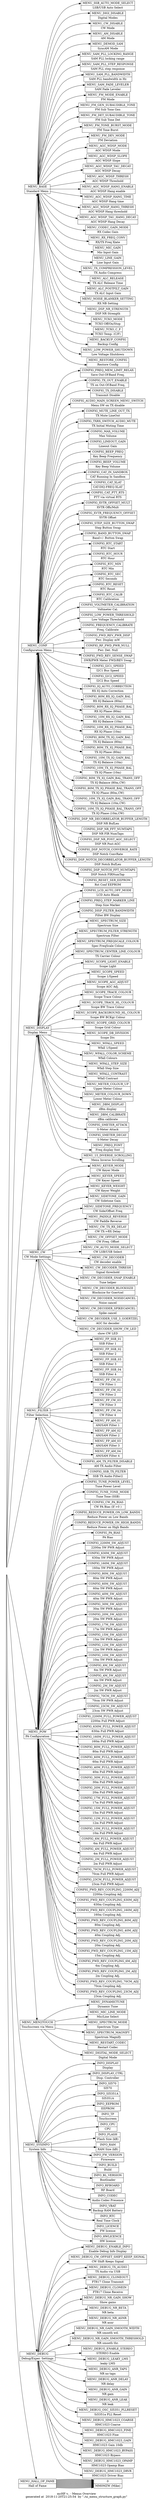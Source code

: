 
#  
#  WARNING: generated data!  DO NOT EDIT MANUALLY ! ! !
#  
#  generated at  2018-11-20T21:25:54  by "./ui_menu_structure_graph.py"
#  
#  mcHF SDR TRX v.. - Menu Structure Diagram in DOT-language
#  
#  (see <http://www.graphviz.org/content/dot-language> )
#  

    digraph mcHF_menus {
       
        graph [ fontsize = 14,
                label = "\nmcHF v.. - Menus Overview\ngenerated at  2018-11-20T21:25:54  by \"./ui_menu_structure_graph.py\"",
              ];
       
        rankdir=LR
        nodesep=.05
       
        #  -  -  -  -

        "MENU_TOP" [
            shape = none
            image = "uhsdr-logo.png"
            label = ""
        ];


        "MENU_BASE" [
             label = "MENU_BASE | Standard Menu"
             shape = record
             ];
        
        "MENU_CONF" [
             label = "MENU_CONF | Configuration Menu"
             shape = record
             ];
        
        "MENU_DISPLAY" [
             label = "MENU_DISPLAY | Display Menu"
             shape = record
             ];
        
        "MENU_CW" [
             label = "MENU_CW | CW Mode Settings"
             shape = record
             ];
        
        "MENU_FILTER" [
             label = "MENU_FILTER | Filter Selection"
             shape = record
             ];
        
        "MENU_POW" [
             label = "MENU_POW | PA Configuration"
             shape = record
             ];
        
        "MENU_MEN2TOUCH" [
             label = "MENU_MEN2TOUCH | Touchscreen via Menu"
             shape = record
             ];
        
        "MENU_SYSINFO" [
             label = "MENU_SYSINFO | System Info"
             shape = record
             ];
        
        "MENU_DEBUG" [
             label = "MENU_DEBUG | Debug/Exper. Settings"
             shape = record
             ];
        
        "MENU_HALL_OF_FAME" [
             label = "MENU_HALL_OF_FAME | Hall of Fame"
             shape = record
             ];
        
        "MENU_SSB_AUTO_MODE_SELECT" [
             label = "MENU_SSB_AUTO_MODE_SELECT | LSB/USB Auto Select"
             shape = record
             ];
        
        "MENU_DIGI_DISABLE" [
             label = "MENU_DIGI_DISABLE | Digital Modes"
             shape = record
             ];
        
        "MENU_CW_DISABLE" [
             label = "MENU_CW_DISABLE | CW Mode"
             shape = record
             ];
        
        "MENU_AM_DISABLE" [
             label = "MENU_AM_DISABLE | AM Mode"
             shape = record
             ];
        
        "MENU_DEMOD_SAM" [
             label = "MENU_DEMOD_SAM | SyncAM Mode"
             shape = record
             ];
        
        "MENU_SAM_PLL_LOCKING_RANGE" [
             label = "MENU_SAM_PLL_LOCKING_RANGE | SAM PLL locking range"
             shape = record
             ];
        
        "MENU_SAM_PLL_STEP_RESPONSE" [
             label = "MENU_SAM_PLL_STEP_RESPONSE | SAM PLL step response"
             shape = record
             ];
        
        "MENU_SAM_PLL_BANDWIDTH" [
             label = "MENU_SAM_PLL_BANDWIDTH | SAM PLL bandwidth in Hz"
             shape = record
             ];
        
        "MENU_SAM_FADE_LEVELER" [
             label = "MENU_SAM_FADE_LEVELER | SAM Fade Leveler"
             shape = record
             ];
        
        "MENU_FM_MODE_ENABLE" [
             label = "MENU_FM_MODE_ENABLE | FM Mode"
             shape = record
             ];
        
        "MENU_FM_GEN_SUBAUDIBLE_TONE" [
             label = "MENU_FM_GEN_SUBAUDIBLE_TONE | FM Sub Tone Gen"
             shape = record
             ];
        
        "MENU_FM_DET_SUBAUDIBLE_TONE" [
             label = "MENU_FM_DET_SUBAUDIBLE_TONE | FM Sub Tone Det"
             shape = record
             ];
        
        "MENU_FM_TONE_BURST_MODE" [
             label = "MENU_FM_TONE_BURST_MODE | FM Tone Burst"
             shape = record
             ];
        
        "MENU_FM_DEV_MODE" [
             label = "MENU_FM_DEV_MODE | FM Deviation"
             shape = record
             ];
        
        "MENU_AGC_WDSP_MODE" [
             label = "MENU_AGC_WDSP_MODE | AGC WDSP Mode"
             shape = record
             ];
        
        "MENU_AGC_WDSP_SLOPE" [
             label = "MENU_AGC_WDSP_SLOPE | AGC WDSP Slope"
             shape = record
             ];
        
        "MENU_AGC_WDSP_TAU_DECAY" [
             label = "MENU_AGC_WDSP_TAU_DECAY | AGC WDSP Decay"
             shape = record
             ];
        
        "MENU_AGC_WDSP_THRESH" [
             label = "MENU_AGC_WDSP_THRESH | AGC WDSP Threshold"
             shape = record
             ];
        
        "MENU_AGC_WDSP_HANG_ENABLE" [
             label = "MENU_AGC_WDSP_HANG_ENABLE | AGC WDSP Hang enable"
             shape = record
             ];
        
        "MENU_AGC_WDSP_HANG_TIME" [
             label = "MENU_AGC_WDSP_HANG_TIME | AGC WDSP Hang time"
             shape = record
             ];
        
        "MENU_AGC_WDSP_HANG_THRESH" [
             label = "MENU_AGC_WDSP_HANG_THRESH | AGC WDSP Hang threshold"
             shape = record
             ];
        
        "MENU_AGC_WDSP_TAU_HANG_DECAY" [
             label = "MENU_AGC_WDSP_TAU_HANG_DECAY | AGC WDSP Hang Decay"
             shape = record
             ];
        
        "MENU_CODEC_GAIN_MODE" [
             label = "MENU_CODEC_GAIN_MODE | RX Codec Gain"
             shape = record
             ];
        
        "MENU_RX_FREQ_CONV" [
             label = "MENU_RX_FREQ_CONV | RX/TX Freq Xlate"
             shape = record
             ];
        
        "MENU_MIC_GAIN" [
             label = "MENU_MIC_GAIN | Mic Input Gain"
             shape = record
             ];
        
        "MENU_LINE_GAIN" [
             label = "MENU_LINE_GAIN | Line Input Gain"
             shape = record
             ];
        
        "MENU_TX_COMPRESSION_LEVEL" [
             label = "MENU_TX_COMPRESSION_LEVEL | TX Audio Compress"
             shape = record
             ];
        
        "MENU_ALC_RELEASE" [
             label = "MENU_ALC_RELEASE | TX ALC Release Time"
             shape = record
             ];
        
        "MENU_ALC_POSTFILT_GAIN" [
             label = "MENU_ALC_POSTFILT_GAIN | TX ALC Input Gain"
             shape = record
             ];
        
        "MENU_NOISE_BLANKER_SETTING" [
             label = "MENU_NOISE_BLANKER_SETTING | RX NB Setting"
             shape = record
             ];
        
        "MENU_DSP_NR_STRENGTH" [
             label = "MENU_DSP_NR_STRENGTH | DSP NR Strength"
             shape = record
             ];
        
        "MENU_TCXO_MODE" [
             label = "MENU_TCXO_MODE | TCXO Off/On/Stop"
             shape = record
             ];
        
        "MENU_TCXO_C_F" [
             label = "MENU_TCXO_C_F | TCXO Temp. (C/F)"
             shape = record
             ];
        
        "MENU_BACKUP_CONFIG" [
             label = "MENU_BACKUP_CONFIG | Backup Config"
             shape = record
             ];
        
        "MENU_LOW_POWER_SHUTDOWN" [
             label = "MENU_LOW_POWER_SHUTDOWN | Low Voltage Shutdown"
             shape = record
             ];
        
        "MENU_RESTORE_CONFIG" [
             label = "MENU_RESTORE_CONFIG | Restore Config"
             shape = record
             ];
        
        "CONFIG_FREQ_MEM_LIMIT_RELAX" [
             label = "CONFIG_FREQ_MEM_LIMIT_RELAX | Save Out-Of-Band Freq."
             shape = record
             ];
        
        "CONFIG_TX_OUT_ENABLE" [
             label = "CONFIG_TX_OUT_ENABLE | TX on Out-Of-Band Freq."
             shape = record
             ];
        
        "CONFIG_TX_DISABLE" [
             label = "CONFIG_TX_DISABLE | Transmit Disable"
             shape = record
             ];
        
        "CONFIG_AUDIO_MAIN_SCREEN_MENU_SWITCH" [
             label = "CONFIG_AUDIO_MAIN_SCREEN_MENU_SWITCH | Menu SW on TX disable"
             shape = record
             ];
        
        "CONFIG_MUTE_LINE_OUT_TX" [
             label = "CONFIG_MUTE_LINE_OUT_TX | TX Mute LineOut"
             shape = record
             ];
        
        "CONFIG_TXRX_SWITCH_AUDIO_MUTE" [
             label = "CONFIG_TXRX_SWITCH_AUDIO_MUTE | TX Initial Muting Time"
             shape = record
             ];
        
        "CONFIG_MAX_VOLUME" [
             label = "CONFIG_MAX_VOLUME | Max Volume"
             shape = record
             ];
        
        "CONFIG_LINEOUT_GAIN" [
             label = "CONFIG_LINEOUT_GAIN | Lineout Gain"
             shape = record
             ];
        
        "CONFIG_BEEP_FREQ" [
             label = "CONFIG_BEEP_FREQ | Key Beep Frequency"
             shape = record
             ];
        
        "CONFIG_BEEP_VOLUME" [
             label = "CONFIG_BEEP_VOLUME | Key Beep Volume"
             shape = record
             ];
        
        "CONFIG_CAT_IN_SANDBOX" [
             label = "CONFIG_CAT_IN_SANDBOX | CAT Running In Sandbox"
             shape = record
             ];
        
        "CONFIG_CAT_XLAT" [
             label = "CONFIG_CAT_XLAT | CAT-DIQ-FREQ-XLAT"
             shape = record
             ];
        
        "CONFIG_CAT_PTT_RTS" [
             label = "CONFIG_CAT_PTT_RTS | PTT via virtual RTS"
             shape = record
             ];
        
        "CONFIG_XVTR_OFFSET_MULT" [
             label = "CONFIG_XVTR_OFFSET_MULT | XVTR Offs/Mult"
             shape = record
             ];
        
        "CONFIG_XVTR_FREQUENCY_OFFSET" [
             label = "CONFIG_XVTR_FREQUENCY_OFFSET | XVTR Offset"
             shape = record
             ];
        
        "CONFIG_STEP_SIZE_BUTTON_SWAP" [
             label = "CONFIG_STEP_SIZE_BUTTON_SWAP | Step Button Swap"
             shape = record
             ];
        
        "CONFIG_BAND_BUTTON_SWAP" [
             label = "CONFIG_BAND_BUTTON_SWAP | Band+/- Button Swap"
             shape = record
             ];
        
        "CONFIG_RTC_START" [
             label = "CONFIG_RTC_START | RTC Start"
             shape = record
             ];
        
        "CONFIG_RTC_HOUR" [
             label = "CONFIG_RTC_HOUR | RTC Hour"
             shape = record
             ];
        
        "CONFIG_RTC_MIN" [
             label = "CONFIG_RTC_MIN | RTC Min"
             shape = record
             ];
        
        "CONFIG_RTC_SEC" [
             label = "CONFIG_RTC_SEC | RTC Seconds"
             shape = record
             ];
        
        "CONFIG_RTC_RESET" [
             label = "CONFIG_RTC_RESET | RTC Reset"
             shape = record
             ];
        
        "CONFIG_RTC_CALIB" [
             label = "CONFIG_RTC_CALIB | RTC Calibration"
             shape = record
             ];
        
        "CONFIG_VOLTMETER_CALIBRATION" [
             label = "CONFIG_VOLTMETER_CALIBRATION | Voltmeter Cal."
             shape = record
             ];
        
        "CONFIG_LOW_POWER_THRESHOLD" [
             label = "CONFIG_LOW_POWER_THRESHOLD | Low Voltage Threshold"
             shape = record
             ];
        
        "CONFIG_FREQUENCY_CALIBRATE" [
             label = "CONFIG_FREQUENCY_CALIBRATE | Freq. Calibrate"
             shape = record
             ];
        
        "CONFIG_FWD_REV_PWR_DISP" [
             label = "CONFIG_FWD_REV_PWR_DISP | Pwr. Display mW"
             shape = record
             ];
        
        "CONFIG_RF_FWD_PWR_NULL" [
             label = "CONFIG_RF_FWD_PWR_NULL | Pwr. Det. Null"
             shape = record
             ];
        
        "CONFIG_FWD_REV_SENSE_SWAP" [
             label = "CONFIG_FWD_REV_SENSE_SWAP | SWR/PWR Meter FWD/REV Swap"
             shape = record
             ];
        
        "CONFIG_I2C1_SPEED" [
             label = "CONFIG_I2C1_SPEED | I2C1 Bus Speed"
             shape = record
             ];
        
        "CONFIG_I2C2_SPEED" [
             label = "CONFIG_I2C2_SPEED | I2C2 Bus Speed"
             shape = record
             ];
        
        "CONFIG_IQ_AUTO_CORRECTION" [
             label = "CONFIG_IQ_AUTO_CORRECTION | RX IQ Auto Correction"
             shape = record
             ];
        
        "CONFIG_80M_RX_IQ_GAIN_BAL" [
             label = "CONFIG_80M_RX_IQ_GAIN_BAL | RX IQ Balance (80m)"
             shape = record
             ];
        
        "CONFIG_80M_RX_IQ_PHASE_BAL" [
             label = "CONFIG_80M_RX_IQ_PHASE_BAL | RX IQ Phase   (80m)"
             shape = record
             ];
        
        "CONFIG_10M_RX_IQ_GAIN_BAL" [
             label = "CONFIG_10M_RX_IQ_GAIN_BAL | RX IQ Balance (10m)"
             shape = record
             ];
        
        "CONFIG_10M_RX_IQ_PHASE_BAL" [
             label = "CONFIG_10M_RX_IQ_PHASE_BAL | RX IQ Phase   (10m)"
             shape = record
             ];
        
        "CONFIG_80M_TX_IQ_GAIN_BAL" [
             label = "CONFIG_80M_TX_IQ_GAIN_BAL | TX IQ Balance (80m)"
             shape = record
             ];
        
        "CONFIG_80M_TX_IQ_PHASE_BAL" [
             label = "CONFIG_80M_TX_IQ_PHASE_BAL | TX IQ Phase   (80m)"
             shape = record
             ];
        
        "CONFIG_10M_TX_IQ_GAIN_BAL" [
             label = "CONFIG_10M_TX_IQ_GAIN_BAL | TX IQ Balance (10m)"
             shape = record
             ];
        
        "CONFIG_10M_TX_IQ_PHASE_BAL" [
             label = "CONFIG_10M_TX_IQ_PHASE_BAL | TX IQ Phase   (10m)"
             shape = record
             ];
        
        "CONFIG_80M_TX_IQ_GAIN_BAL_TRANS_OFF" [
             label = "CONFIG_80M_TX_IQ_GAIN_BAL_TRANS_OFF | TX IQ Balance (80m,CW)"
             shape = record
             ];
        
        "CONFIG_80M_TX_IQ_PHASE_BAL_TRANS_OFF" [
             label = "CONFIG_80M_TX_IQ_PHASE_BAL_TRANS_OFF | TX IQ Phase   (80m,CW)"
             shape = record
             ];
        
        "CONFIG_10M_TX_IQ_GAIN_BAL_TRANS_OFF" [
             label = "CONFIG_10M_TX_IQ_GAIN_BAL_TRANS_OFF | TX IQ Balance (10m,CW)"
             shape = record
             ];
        
        "CONFIG_10M_TX_IQ_PHASE_BAL_TRANS_OFF" [
             label = "CONFIG_10M_TX_IQ_PHASE_BAL_TRANS_OFF | TX IQ Phase   (10m,CW)"
             shape = record
             ];
        
        "CONFIG_DSP_NR_DECORRELATOR_BUFFER_LENGTH" [
             label = "CONFIG_DSP_NR_DECORRELATOR_BUFFER_LENGTH | DSP NR BufLen"
             shape = record
             ];
        
        "CONFIG_DSP_NR_FFT_NUMTAPS" [
             label = "CONFIG_DSP_NR_FFT_NUMTAPS | DSP NR FIR NumTaps"
             shape = record
             ];
        
        "CONFIG_DSP_NR_POST_AGC_SELECT" [
             label = "CONFIG_DSP_NR_POST_AGC_SELECT | DSP NR Post-AGC"
             shape = record
             ];
        
        "CONFIG_DSP_NOTCH_CONVERGE_RATE" [
             label = "CONFIG_DSP_NOTCH_CONVERGE_RATE | DSP Notch ConvRate"
             shape = record
             ];
        
        "CONFIG_DSP_NOTCH_DECORRELATOR_BUFFER_LENGTH" [
             label = "CONFIG_DSP_NOTCH_DECORRELATOR_BUFFER_LENGTH | DSP Notch BufLen"
             shape = record
             ];
        
        "CONFIG_DSP_NOTCH_FFT_NUMTAPS" [
             label = "CONFIG_DSP_NOTCH_FFT_NUMTAPS | DSP Notch FIRNumTap"
             shape = record
             ];
        
        "CONFIG_DSP_NOTCH_CONVERGE_RATE" [
             label = "CONFIG_DSP_NOTCH_CONVERGE_RATE | DSP Notch ConvRate"
             shape = record
             ];
        
        "CONFIG_DSP_NOTCH_DECORRELATOR_BUFFER_LENGTH" [
             label = "CONFIG_DSP_NOTCH_DECORRELATOR_BUFFER_LENGTH | DSP Notch BufLen"
             shape = record
             ];
        
        "CONFIG_DSP_NOTCH_FFT_NUMTAPS" [
             label = "CONFIG_DSP_NOTCH_FFT_NUMTAPS | DSP Notch FIRNumTap"
             shape = record
             ];
        
        "CONFIG_RESET_SER_EEPROM" [
             label = "CONFIG_RESET_SER_EEPROM | Rst Conf EEPROM"
             shape = record
             ];
        
        "CONFIG_LCD_AUTO_OFF_MODE" [
             label = "CONFIG_LCD_AUTO_OFF_MODE | LCD Auto Blank"
             shape = record
             ];
        
        "CONFIG_FREQ_STEP_MARKER_LINE" [
             label = "CONFIG_FREQ_STEP_MARKER_LINE | Step Size Marker"
             shape = record
             ];
        
        "CONFIG_DISP_FILTER_BANDWIDTH" [
             label = "CONFIG_DISP_FILTER_BANDWIDTH | Filter BW Display"
             shape = record
             ];
        
        "MENU_SPECTRUM_SIZE" [
             label = "MENU_SPECTRUM_SIZE | Spectrum Size"
             shape = record
             ];
        
        "MENU_SPECTRUM_FILTER_STRENGTH" [
             label = "MENU_SPECTRUM_FILTER_STRENGTH | Spectrum Filter"
             shape = record
             ];
        
        "MENU_SPECTRUM_FREQSCALE_COLOUR" [
             label = "MENU_SPECTRUM_FREQSCALE_COLOUR | Spec FreqScale Colour"
             shape = record
             ];
        
        "MENU_SPECTRUM_CENTER_LINE_COLOUR" [
             label = "MENU_SPECTRUM_CENTER_LINE_COLOUR | TX Carrier Colour"
             shape = record
             ];
        
        "MENU_SCOPE_LIGHT_ENABLE" [
             label = "MENU_SCOPE_LIGHT_ENABLE | Scope Light"
             shape = record
             ];
        
        "MENU_SCOPE_SPEED" [
             label = "MENU_SCOPE_SPEED | Scope 1/Speed"
             shape = record
             ];
        
        "MENU_SCOPE_AGC_ADJUST" [
             label = "MENU_SCOPE_AGC_ADJUST | Scope AGC Adj."
             shape = record
             ];
        
        "MENU_SCOPE_TRACE_COLOUR" [
             label = "MENU_SCOPE_TRACE_COLOUR | Scope Trace Colour"
             shape = record
             ];
        
        "MENU_SCOPE_TRACE_HL_COLOUR" [
             label = "MENU_SCOPE_TRACE_HL_COLOUR | Scope BW Trace Colour"
             shape = record
             ];
        
        "MENU_SCOPE_BACKGROUND_HL_COLOUR" [
             label = "MENU_SCOPE_BACKGROUND_HL_COLOUR | Scope BW BCKgr Colour"
             shape = record
             ];
        
        "MENU_SCOPE_GRID_COLOUR" [
             label = "MENU_SCOPE_GRID_COLOUR | Scope Grid Colour"
             shape = record
             ];
        
        "MENU_SCOPE_DB_DIVISION" [
             label = "MENU_SCOPE_DB_DIVISION | Scope Div."
             shape = record
             ];
        
        "MENU_WFALL_SPEED" [
             label = "MENU_WFALL_SPEED | Wfall 1/Speed"
             shape = record
             ];
        
        "MENU_WFALL_COLOR_SCHEME" [
             label = "MENU_WFALL_COLOR_SCHEME | Wfall Colours"
             shape = record
             ];
        
        "MENU_WFALL_STEP_SIZE" [
             label = "MENU_WFALL_STEP_SIZE | Wfall Step Size"
             shape = record
             ];
        
        "MENU_WFALL_CONTRAST" [
             label = "MENU_WFALL_CONTRAST | Wfall Contrast"
             shape = record
             ];
        
        "MENU_METER_COLOUR_UP" [
             label = "MENU_METER_COLOUR_UP | Upper Meter Colour"
             shape = record
             ];
        
        "MENU_METER_COLOUR_DOWN" [
             label = "MENU_METER_COLOUR_DOWN | Lower Meter Colour"
             shape = record
             ];
        
        "MENU_DBM_DISPLAY" [
             label = "MENU_DBM_DISPLAY | dBm display"
             shape = record
             ];
        
        "MENU_DBM_CALIBRATE" [
             label = "MENU_DBM_CALIBRATE | dBm calibrate"
             shape = record
             ];
        
        "CONFIG_SMETER_ATTACK" [
             label = "CONFIG_SMETER_ATTACK | S-Meter Attack"
             shape = record
             ];
        
        "CONFIG_SMETER_DECAY" [
             label = "CONFIG_SMETER_DECAY | S-Meter Decay"
             shape = record
             ];
        
        "MENU_FREQ_FONT" [
             label = "MENU_FREQ_FONT | Freq display font"
             shape = record
             ];
        
        "MENU_UI_INVERSE_SCROLLING" [
             label = "MENU_UI_INVERSE_SCROLLING | Menu Inverse Scrolling"
             shape = record
             ];
        
        "MENU_KEYER_MODE" [
             label = "MENU_KEYER_MODE | CW Keyer Mode"
             shape = record
             ];
        
        "MENU_KEYER_SPEED" [
             label = "MENU_KEYER_SPEED | CW Keyer Speed"
             shape = record
             ];
        
        "MENU_KEYER_WEIGHT" [
             label = "MENU_KEYER_WEIGHT | CW Keyer Weight"
             shape = record
             ];
        
        "MENU_SIDETONE_GAIN" [
             label = "MENU_SIDETONE_GAIN | CW Sidetone Gain"
             shape = record
             ];
        
        "MENU_SIDETONE_FREQUENCY" [
             label = "MENU_SIDETONE_FREQUENCY | CW Side/Offset Freq"
             shape = record
             ];
        
        "MENU_PADDLE_REVERSE" [
             label = "MENU_PADDLE_REVERSE | CW Paddle Reverse"
             shape = record
             ];
        
        "MENU_CW_TX_RX_DELAY" [
             label = "MENU_CW_TX_RX_DELAY | CW TX-\>RX Delay"
             shape = record
             ];
        
        "MENU_CW_OFFSET_MODE" [
             label = "MENU_CW_OFFSET_MODE | CW Freq. Offset"
             shape = record
             ];
        
        "MENU_CW_AUTO_MODE_SELECT" [
             label = "MENU_CW_AUTO_MODE_SELECT | CW LSB/USB Select"
             shape = record
             ];
        
        "MENU_CW_DECODER" [
             label = "MENU_CW_DECODER | CW decoder enable"
             shape = record
             ];
        
        "MENU_CW_DECODER_THRESH" [
             label = "MENU_CW_DECODER_THRESH | Signal threshold"
             shape = record
             ];
        
        "MENU_CW_DECODER_SNAP_ENABLE" [
             label = "MENU_CW_DECODER_SNAP_ENABLE | Tune helper"
             shape = record
             ];
        
        "MENU_CW_DECODER_BLOCKSIZE" [
             label = "MENU_CW_DECODER_BLOCKSIZE | Blocksize for Goertzel"
             shape = record
             ];
        
        "MENU_CW_DECODER_NOISECANCEL" [
             label = "MENU_CW_DECODER_NOISECANCEL | Noise cancel"
             shape = record
             ];
        
        "MENU_CW_DECODER_SPIKECANCEL" [
             label = "MENU_CW_DECODER_SPIKECANCEL | Spike cancel"
             shape = record
             ];
        
        "MENU_CW_DECODER_USE_3_GOERTZEL" [
             label = "MENU_CW_DECODER_USE_3_GOERTZEL | AGC for decoder"
             shape = record
             ];
        
        "MENU_CW_DECODER_SHOW_CW_LED" [
             label = "MENU_CW_DECODER_SHOW_CW_LED | show CW LED"
             shape = record
             ];
        
        "MENU_FP_SSB_01" [
             label = "MENU_FP_SSB_01 | SSB Filter 1"
             shape = record
             ];
        
        "MENU_FP_SSB_02" [
             label = "MENU_FP_SSB_02 | SSB Filter 2"
             shape = record
             ];
        
        "MENU_FP_SSB_03" [
             label = "MENU_FP_SSB_03 | SSB Filter 3"
             shape = record
             ];
        
        "MENU_FP_SSB_04" [
             label = "MENU_FP_SSB_04 | SSB Filter 4"
             shape = record
             ];
        
        "MENU_FP_CW_01" [
             label = "MENU_FP_CW_01 | CW Filter 1"
             shape = record
             ];
        
        "MENU_FP_CW_02" [
             label = "MENU_FP_CW_02 | CW Filter 2"
             shape = record
             ];
        
        "MENU_FP_CW_03" [
             label = "MENU_FP_CW_03 | CW Filter 3"
             shape = record
             ];
        
        "MENU_FP_CW_04" [
             label = "MENU_FP_CW_04 | CW Filter 4"
             shape = record
             ];
        
        "MENU_FP_AM_01" [
             label = "MENU_FP_AM_01 | AM/SAM Filter 1"
             shape = record
             ];
        
        "MENU_FP_AM_02" [
             label = "MENU_FP_AM_02 | AM/SAM Filter 2"
             shape = record
             ];
        
        "MENU_FP_AM_03" [
             label = "MENU_FP_AM_03 | AM/SAM Filter 3"
             shape = record
             ];
        
        "MENU_FP_AM_04" [
             label = "MENU_FP_AM_04 | AM/SAM Filter 4"
             shape = record
             ];
        
        "CONFIG_AM_TX_FILTER_DISABLE" [
             label = "CONFIG_AM_TX_FILTER_DISABLE | AM  TX Audio Filter"
             shape = record
             ];
        
        "CONFIG_SSB_TX_FILTER" [
             label = "CONFIG_SSB_TX_FILTER | SSB TX Audio Filter2"
             shape = record
             ];
        
        "CONFIG_TUNE_POWER_LEVEL" [
             label = "CONFIG_TUNE_POWER_LEVEL | Tune Power Level"
             shape = record
             ];
        
        "CONFIG_TUNE_TONE_MODE" [
             label = "CONFIG_TUNE_TONE_MODE | Tune Tone (SSB)"
             shape = record
             ];
        
        "CONFIG_CW_PA_BIAS" [
             label = "CONFIG_CW_PA_BIAS | CW PA Bias (If \>0 )"
             shape = record
             ];
        
        "CONFIG_REDUCE_POWER_ON_LOW_BANDS" [
             label = "CONFIG_REDUCE_POWER_ON_LOW_BANDS | Reduce Power on Low Bands"
             shape = record
             ];
        
        "CONFIG_REDUCE_POWER_ON_HIGH_BANDS" [
             label = "CONFIG_REDUCE_POWER_ON_HIGH_BANDS | Reduce Power on High Bands"
             shape = record
             ];
        
        "CONFIG_PA_BIAS" [
             label = "CONFIG_PA_BIAS | PA Bias"
             shape = record
             ];
        
        "CONFIG_2200M_5W_ADJUST" [
             label = "CONFIG_2200M_5W_ADJUST | 2200m 5W PWR Adjust"
             shape = record
             ];
        
        "CONFIG_630M_5W_ADJUST" [
             label = "CONFIG_630M_5W_ADJUST | 630m  5W PWR Adjust"
             shape = record
             ];
        
        "CONFIG_160M_5W_ADJUST" [
             label = "CONFIG_160M_5W_ADJUST | 160m  5W PWR Adjust"
             shape = record
             ];
        
        "CONFIG_80M_5W_ADJUST" [
             label = "CONFIG_80M_5W_ADJUST | 80m   5W PWR Adjust"
             shape = record
             ];
        
        "CONFIG_60M_5W_ADJUST" [
             label = "CONFIG_60M_5W_ADJUST | 60m   5W PWR Adjust"
             shape = record
             ];
        
        "CONFIG_40M_5W_ADJUST" [
             label = "CONFIG_40M_5W_ADJUST | 40m   5W PWR Adjust"
             shape = record
             ];
        
        "CONFIG_30M_5W_ADJUST" [
             label = "CONFIG_30M_5W_ADJUST | 30m   5W PWR Adjust"
             shape = record
             ];
        
        "CONFIG_20M_5W_ADJUST" [
             label = "CONFIG_20M_5W_ADJUST | 20m   5W PWR Adjust"
             shape = record
             ];
        
        "CONFIG_17M_5W_ADJUST" [
             label = "CONFIG_17M_5W_ADJUST | 17m   5W PWR Adjust"
             shape = record
             ];
        
        "CONFIG_15M_5W_ADJUST" [
             label = "CONFIG_15M_5W_ADJUST | 15m   5W PWR Adjust"
             shape = record
             ];
        
        "CONFIG_12M_5W_ADJUST" [
             label = "CONFIG_12M_5W_ADJUST | 12m   5W PWR Adjust"
             shape = record
             ];
        
        "CONFIG_10M_5W_ADJUST" [
             label = "CONFIG_10M_5W_ADJUST | 10m   5W PWR Adjust"
             shape = record
             ];
        
        "CONFIG_6M_5W_ADJUST" [
             label = "CONFIG_6M_5W_ADJUST | 6m    5W PWR Adjust"
             shape = record
             ];
        
        "CONFIG_4M_5W_ADJUST" [
             label = "CONFIG_4M_5W_ADJUST | 4m    5W PWR Adjust"
             shape = record
             ];
        
        "CONFIG_2M_5W_ADJUST" [
             label = "CONFIG_2M_5W_ADJUST | 2m    5W PWR Adjust"
             shape = record
             ];
        
        "CONFIG_70CM_5W_ADJUST" [
             label = "CONFIG_70CM_5W_ADJUST | 70cm  5W PWR Adjust"
             shape = record
             ];
        
        "CONFIG_23CM_5W_ADJUST" [
             label = "CONFIG_23CM_5W_ADJUST | 23cm  5W PWR Adjust"
             shape = record
             ];
        
        "CONFIG_2200M_FULL_POWER_ADJUST" [
             label = "CONFIG_2200M_FULL_POWER_ADJUST | 2200m Full PWR Adjust"
             shape = record
             ];
        
        "CONFIG_630M_FULL_POWER_ADJUST" [
             label = "CONFIG_630M_FULL_POWER_ADJUST | 630m  Full PWR Adjust"
             shape = record
             ];
        
        "CONFIG_160M_FULL_POWER_ADJUST" [
             label = "CONFIG_160M_FULL_POWER_ADJUST | 160m  Full PWR Adjust"
             shape = record
             ];
        
        "CONFIG_80M_FULL_POWER_ADJUST" [
             label = "CONFIG_80M_FULL_POWER_ADJUST | 80m   Full PWR Adjust"
             shape = record
             ];
        
        "CONFIG_60M_FULL_POWER_ADJUST" [
             label = "CONFIG_60M_FULL_POWER_ADJUST | 60m   Full PWR Adjust"
             shape = record
             ];
        
        "CONFIG_40M_FULL_POWER_ADJUST" [
             label = "CONFIG_40M_FULL_POWER_ADJUST | 40m   Full PWR Adjust"
             shape = record
             ];
        
        "CONFIG_30M_FULL_POWER_ADJUST" [
             label = "CONFIG_30M_FULL_POWER_ADJUST | 30m   Full PWR Adjust"
             shape = record
             ];
        
        "CONFIG_20M_FULL_POWER_ADJUST" [
             label = "CONFIG_20M_FULL_POWER_ADJUST | 20m   Full PWR Adjust"
             shape = record
             ];
        
        "CONFIG_17M_FULL_POWER_ADJUST" [
             label = "CONFIG_17M_FULL_POWER_ADJUST | 17m   Full PWR Adjust"
             shape = record
             ];
        
        "CONFIG_15M_FULL_POWER_ADJUST" [
             label = "CONFIG_15M_FULL_POWER_ADJUST | 15m   Full PWR Adjust"
             shape = record
             ];
        
        "CONFIG_12M_FULL_POWER_ADJUST" [
             label = "CONFIG_12M_FULL_POWER_ADJUST | 12m   Full PWR Adjust"
             shape = record
             ];
        
        "CONFIG_10M_FULL_POWER_ADJUST" [
             label = "CONFIG_10M_FULL_POWER_ADJUST | 10m   Full PWR Adjust"
             shape = record
             ];
        
        "CONFIG_6M_FULL_POWER_ADJUST" [
             label = "CONFIG_6M_FULL_POWER_ADJUST | 6m    Full PWR Adjust"
             shape = record
             ];
        
        "CONFIG_4M_FULL_POWER_ADJUST" [
             label = "CONFIG_4M_FULL_POWER_ADJUST | 4m    Full PWR Adjust"
             shape = record
             ];
        
        "CONFIG_2M_FULL_POWER_ADJUST" [
             label = "CONFIG_2M_FULL_POWER_ADJUST | 2m    Full PWR Adjust"
             shape = record
             ];
        
        "CONFIG_70CM_FULL_POWER_ADJUST" [
             label = "CONFIG_70CM_FULL_POWER_ADJUST | 70cm  Full PWR Adjust"
             shape = record
             ];
        
        "CONFIG_23CM_FULL_POWER_ADJUST" [
             label = "CONFIG_23CM_FULL_POWER_ADJUST | 23cm  Full PWR Adjust"
             shape = record
             ];
        
        "CONFIG_FWD_REV_COUPLING_2200M_ADJ" [
             label = "CONFIG_FWD_REV_COUPLING_2200M_ADJ | 2200m Coupling Adj."
             shape = record
             ];
        
        "CONFIG_FWD_REV_COUPLING_630M_ADJ" [
             label = "CONFIG_FWD_REV_COUPLING_630M_ADJ | 630m Coupling Adj."
             shape = record
             ];
        
        "CONFIG_FWD_REV_COUPLING_160M_ADJ" [
             label = "CONFIG_FWD_REV_COUPLING_160M_ADJ | 160m Coupling Adj."
             shape = record
             ];
        
        "CONFIG_FWD_REV_COUPLING_80M_ADJ" [
             label = "CONFIG_FWD_REV_COUPLING_80M_ADJ | 80m  Coupling Adj."
             shape = record
             ];
        
        "CONFIG_FWD_REV_COUPLING_40M_ADJ" [
             label = "CONFIG_FWD_REV_COUPLING_40M_ADJ | 40m  Coupling Adj."
             shape = record
             ];
        
        "CONFIG_FWD_REV_COUPLING_20M_ADJ" [
             label = "CONFIG_FWD_REV_COUPLING_20M_ADJ | 20m  Coupling Adj."
             shape = record
             ];
        
        "CONFIG_FWD_REV_COUPLING_15M_ADJ" [
             label = "CONFIG_FWD_REV_COUPLING_15M_ADJ | 15m  Coupling Adj."
             shape = record
             ];
        
        "CONFIG_FWD_REV_COUPLING_6M_ADJ" [
             label = "CONFIG_FWD_REV_COUPLING_6M_ADJ | 6m   Coupling Adj."
             shape = record
             ];
        
        "CONFIG_FWD_REV_COUPLING_2M_ADJ" [
             label = "CONFIG_FWD_REV_COUPLING_2M_ADJ | 2m   Coupling Adj."
             shape = record
             ];
        
        "CONFIG_FWD_REV_COUPLING_70CM_ADJ" [
             label = "CONFIG_FWD_REV_COUPLING_70CM_ADJ | 70cm Coupling Adj."
             shape = record
             ];
        
        "CONFIG_FWD_REV_COUPLING_23CM_ADJ" [
             label = "CONFIG_FWD_REV_COUPLING_23CM_ADJ | 23cm Coupling Adj."
             shape = record
             ];
        
        "MENU_DYNAMICTUNE" [
             label = "MENU_DYNAMICTUNE | Dynamic Tune"
             shape = record
             ];
        
        "MENU_MIC_LINE_MODE" [
             label = "MENU_MIC_LINE_MODE | Mic/Line Select"
             shape = record
             ];
        
        "MENU_SPECTRUM_MODE" [
             label = "MENU_SPECTRUM_MODE | Spectrum Type"
             shape = record
             ];
        
        "MENU_SPECTRUM_MAGNIFY" [
             label = "MENU_SPECTRUM_MAGNIFY | Spectrum Magnify"
             shape = record
             ];
        
        "MENU_RESTART_CODEC" [
             label = "MENU_RESTART_CODEC | Restart Codec"
             shape = record
             ];
        
        "MENU_DIGITAL_MODE_SELECT" [
             label = "MENU_DIGITAL_MODE_SELECT | Digital Mode"
             shape = record
             ];
        
        "INFO_DISPLAY" [
             label = "INFO_DISPLAY | Display"
             shape = record
             ];
        
        "INFO_DISPLAY_CTRL" [
             label = "INFO_DISPLAY_CTRL | Disp. Controller"
             shape = record
             ];
        
        "INFO_SI570" [
             label = "INFO_SI570 | SI570"
             shape = record
             ];
        
        "INFO_SI5351A" [
             label = "INFO_SI5351A | SI5351A"
             shape = record
             ];
        
        "INFO_EEPROM" [
             label = "INFO_EEPROM | EEPROM"
             shape = record
             ];
        
        "INFO_TP" [
             label = "INFO_TP | Touchscreen"
             shape = record
             ];
        
        "INFO_CPU" [
             label = "INFO_CPU | CPU"
             shape = record
             ];
        
        "INFO_FLASH" [
             label = "INFO_FLASH | Flash Size (kB)"
             shape = record
             ];
        
        "INFO_RAM" [
             label = "INFO_RAM | RAM Size (kB)"
             shape = record
             ];
        
        "INFO_FW_VERSION" [
             label = "INFO_FW_VERSION | Firmware"
             shape = record
             ];
        
        "INFO_BUILD" [
             label = "INFO_BUILD | Build"
             shape = record
             ];
        
        "INFO_BL_VERSION" [
             label = "INFO_BL_VERSION | Bootloader"
             shape = record
             ];
        
        "INFO_RFBOARD" [
             label = "INFO_RFBOARD | RF Board"
             shape = record
             ];
        
        "INFO_CODEC" [
             label = "INFO_CODEC | Audio Codec Presence"
             shape = record
             ];
        
        "INFO_VBAT" [
             label = "INFO_VBAT | Backup RAM Battery"
             shape = record
             ];
        
        "INFO_RTC" [
             label = "INFO_RTC | Real Time Clock"
             shape = record
             ];
        
        "INFO_LICENCE" [
             label = "INFO_LICENCE | FW license"
             shape = record
             ];
        
        "INFO_HWLICENCE" [
             label = "INFO_HWLICENCE | HW license"
             shape = record
             ];
        
        "MENU_DEBUG_ENABLE_INFO" [
             label = "MENU_DEBUG_ENABLE_INFO | Enable Debug Info Display"
             shape = record
             ];
        
        "MENU_DEBUG_CW_OFFSET_SHIFT_KEEP_SIGNAL" [
             label = "MENU_DEBUG_CW_OFFSET_SHIFT_KEEP_SIGNAL | CW Shift Keeps Signal"
             shape = record
             ];
        
        "MENU_DEBUG_TX_AUDIO" [
             label = "MENU_DEBUG_TX_AUDIO | TX Audio via USB"
             shape = record
             ];
        
        "MENU_DEBUG_CLONEOUT" [
             label = "MENU_DEBUG_CLONEOUT | FT817 Clone Transmit"
             shape = record
             ];
        
        "MENU_DEBUG_CLONEIN" [
             label = "MENU_DEBUG_CLONEIN | FT817 Clone Receive"
             shape = record
             ];
        
        "MENU_DEBUG_NR_GAIN_SHOW" [
             label = "MENU_DEBUG_NR_GAIN_SHOW | Show gains"
             shape = record
             ];
        
        "MENU_DEBUG_NR_BETA" [
             label = "MENU_DEBUG_NR_BETA | NR beta"
             shape = record
             ];
        
        "MENU_DEBUG_NR_ASNR" [
             label = "MENU_DEBUG_NR_ASNR | NR asnr"
             shape = record
             ];
        
        "MENU_DEBUG_NR_GAIN_SMOOTH_WIDTH" [
             label = "MENU_DEBUG_NR_GAIN_SMOOTH_WIDTH | NR smooth wd."
             shape = record
             ];
        
        "MENU_DEBUG_NR_GAIN_SMOOTH_THRESHOLD" [
             label = "MENU_DEBUG_NR_GAIN_SMOOTH_THRESHOLD | NR smooth thr."
             shape = record
             ];
        
        "MENU_DEBUG_ENABLE_STEREO" [
             label = "MENU_DEBUG_ENABLE_STEREO | STEREO Enable"
             shape = record
             ];
        
        "MENU_DEBUG_LEAKY_LMS" [
             label = "MENU_DEBUG_LEAKY_LMS | leaky LMS"
             shape = record
             ];
        
        "MENU_DEBUG_ANR_TAPS" [
             label = "MENU_DEBUG_ANR_TAPS | NR no taps"
             shape = record
             ];
        
        "MENU_DEBUG_ANR_DELAY" [
             label = "MENU_DEBUG_ANR_DELAY | NR delay"
             shape = record
             ];
        
        "MENU_DEBUG_ANR_GAIN" [
             label = "MENU_DEBUG_ANR_GAIN | NR gain"
             shape = record
             ];
        
        "MENU_DEBUG_ANR_LEAK" [
             label = "MENU_DEBUG_ANR_LEAK | NR leak"
             shape = record
             ];
        
        "MENU_DEBUG_OSC_SI5351_PLLRESET" [
             label = "MENU_DEBUG_OSC_SI5351_PLLRESET | Si5351a PLL Reset"
             shape = record
             ];
        
        "MENU_DEBUG_HMC1023_COARSE" [
             label = "MENU_DEBUG_HMC1023_COARSE | HMC1023 Coarse"
             shape = record
             ];
        
        "MENU_DEBUG_HMC1023_FINE" [
             label = "MENU_DEBUG_HMC1023_FINE | HMC1023 Fine"
             shape = record
             ];
        
        "MENU_DEBUG_HMC1023_GAIN" [
             label = "MENU_DEBUG_HMC1023_GAIN | HMC1023 Gain 10db"
             shape = record
             ];
        
        "MENU_DEBUG_HMC1023_BYPASS" [
             label = "MENU_DEBUG_HMC1023_BYPASS | HMC1023 Bypass"
             shape = record
             ];
        
        "MENU_DEBUG_HMC1023_OPAMP" [
             label = "MENU_DEBUG_HMC1023_OPAMP | HMC1023 Opamp Bias"
             shape = record
             ];
        
        "MENU_DEBUG_HMC1023_DRVR" [
             label = "MENU_DEBUG_HMC1023_DRVR | HMC1023 Driver Bias"
             shape = record
             ];
        
        "0" [
             label = "0 | M0NKA  (Chris) founder of mcHF"
             shape = record
             ];
        
        "0" [
             label = "0 | KA7OEI (Clint) 1st great work"
             shape = record
             ];
        
        "0" [
             label = "0 | DF8OE  (Andreas)"
             shape = record
             ];
        
        "0" [
             label = "0 | DL4SAI (Harald)"
             shape = record
             ];
        
        "0" [
             label = "0 | DB4PLE (Danilo)"
             shape = record
             ];
        
        "0" [
             label = "0 | DD4WH  (Frank)"
             shape = record
             ];
        
        "0" [
             label = "0 | DL2FW  (Michael)"
             shape = record
             ];
        
        "0" [
             label = "0 | HB9OCQ (Stephan)"
             shape = record
             ];
        
        "0" [
             label = "0 |        (Asbjorn)"
             shape = record
             ];
        
        "0" [
             label = "0 | YL3AKE (Eriks)"
             shape = record
             ];
        
        "0" [
             label = "0 | PA7N   (Erwin)"
             shape = record
             ];
        
        "0" [
             label = "0 | UA9OLB (Dmitri)"
             shape = record
             ];
        
        "0" [
             label = "0 | S53DZ  (Bojan)"
             shape = record
             ];
        
        "0" [
             label = "0 | SP9BSL (Slawek)"
             shape = record
             ];
        
        "0" [
             label = "0 | HB9GND (Dimce)"
             shape = record
             ];
        
        "0" [
             label = "0 | MM0MZW (Mike)"
             shape = record
             ];
        
        #  -  -  -  -

        subgraph "MENU_CONF" {
            label = "MENU_CONF beef.0f.dead.e5e1"

    
            MENU_CONF -> CONFIG_FREQ_MEM_LIMIT_RELAX
            
            MENU_CONF -> CONFIG_TX_OUT_ENABLE
            
            MENU_CONF -> CONFIG_TX_DISABLE
            
            MENU_CONF -> CONFIG_AUDIO_MAIN_SCREEN_MENU_SWITCH
            
            MENU_CONF -> CONFIG_MUTE_LINE_OUT_TX
            
            MENU_CONF -> CONFIG_TXRX_SWITCH_AUDIO_MUTE
            
            MENU_CONF -> CONFIG_MAX_VOLUME
            
            MENU_CONF -> CONFIG_LINEOUT_GAIN
            
            MENU_CONF -> CONFIG_BEEP_FREQ
            
            MENU_CONF -> CONFIG_BEEP_VOLUME
            
            MENU_CONF -> CONFIG_CAT_IN_SANDBOX
            
            MENU_CONF -> CONFIG_CAT_XLAT
            
            MENU_CONF -> CONFIG_CAT_PTT_RTS
            
            MENU_CONF -> CONFIG_XVTR_OFFSET_MULT
            
            MENU_CONF -> CONFIG_XVTR_FREQUENCY_OFFSET
            
            MENU_CONF -> CONFIG_STEP_SIZE_BUTTON_SWAP
            
            MENU_CONF -> CONFIG_BAND_BUTTON_SWAP
            
            MENU_CONF -> CONFIG_RTC_START
            
            MENU_CONF -> CONFIG_RTC_HOUR
            
            MENU_CONF -> CONFIG_RTC_MIN
            
            MENU_CONF -> CONFIG_RTC_SEC
            
            MENU_CONF -> CONFIG_RTC_RESET
            
            MENU_CONF -> CONFIG_RTC_CALIB
            
            MENU_CONF -> CONFIG_VOLTMETER_CALIBRATION
            
            MENU_CONF -> CONFIG_LOW_POWER_THRESHOLD
            
            MENU_CONF -> CONFIG_FREQUENCY_CALIBRATE
            
            MENU_CONF -> CONFIG_FWD_REV_PWR_DISP
            
            MENU_CONF -> CONFIG_RF_FWD_PWR_NULL
            
            MENU_CONF -> CONFIG_FWD_REV_SENSE_SWAP
            
            MENU_CONF -> CONFIG_I2C1_SPEED
            
            MENU_CONF -> CONFIG_I2C2_SPEED
            
            MENU_CONF -> CONFIG_IQ_AUTO_CORRECTION
            
            MENU_CONF -> CONFIG_80M_RX_IQ_GAIN_BAL
            
            MENU_CONF -> CONFIG_80M_RX_IQ_PHASE_BAL
            
            MENU_CONF -> CONFIG_10M_RX_IQ_GAIN_BAL
            
            MENU_CONF -> CONFIG_10M_RX_IQ_PHASE_BAL
            
            MENU_CONF -> CONFIG_80M_TX_IQ_GAIN_BAL
            
            MENU_CONF -> CONFIG_80M_TX_IQ_PHASE_BAL
            
            MENU_CONF -> CONFIG_10M_TX_IQ_GAIN_BAL
            
            MENU_CONF -> CONFIG_10M_TX_IQ_PHASE_BAL
            
            MENU_CONF -> CONFIG_80M_TX_IQ_GAIN_BAL_TRANS_OFF
            
            MENU_CONF -> CONFIG_80M_TX_IQ_PHASE_BAL_TRANS_OFF
            
            MENU_CONF -> CONFIG_10M_TX_IQ_GAIN_BAL_TRANS_OFF
            
            MENU_CONF -> CONFIG_10M_TX_IQ_PHASE_BAL_TRANS_OFF
            
            MENU_CONF -> CONFIG_DSP_NR_DECORRELATOR_BUFFER_LENGTH
            
            MENU_CONF -> CONFIG_DSP_NR_FFT_NUMTAPS
            
            MENU_CONF -> CONFIG_DSP_NR_POST_AGC_SELECT
            
            MENU_CONF -> CONFIG_DSP_NOTCH_CONVERGE_RATE
            
            MENU_CONF -> CONFIG_DSP_NOTCH_DECORRELATOR_BUFFER_LENGTH
            
            MENU_CONF -> CONFIG_DSP_NOTCH_FFT_NUMTAPS
            
            MENU_CONF -> CONFIG_DSP_NOTCH_CONVERGE_RATE
            
            MENU_CONF -> CONFIG_DSP_NOTCH_DECORRELATOR_BUFFER_LENGTH
            
            MENU_CONF -> CONFIG_DSP_NOTCH_FFT_NUMTAPS
            
            MENU_CONF -> CONFIG_RESET_SER_EEPROM
            
        }  ## END subgraph MENU_HALL_OF_FAME
    
        #  -  -  -  -

        subgraph "MENU_FILTER" {
            label = "MENU_FILTER beef.0f.dead.e5e1"

    
            MENU_FILTER -> MENU_FP_SSB_01
            
            MENU_FILTER -> MENU_FP_SSB_02
            
            MENU_FILTER -> MENU_FP_SSB_03
            
            MENU_FILTER -> MENU_FP_SSB_04
            
            MENU_FILTER -> MENU_FP_CW_01
            
            MENU_FILTER -> MENU_FP_CW_02
            
            MENU_FILTER -> MENU_FP_CW_03
            
            MENU_FILTER -> MENU_FP_CW_04
            
            MENU_FILTER -> MENU_FP_AM_01
            
            MENU_FILTER -> MENU_FP_AM_02
            
            MENU_FILTER -> MENU_FP_AM_03
            
            MENU_FILTER -> MENU_FP_AM_04
            
            MENU_FILTER -> CONFIG_AM_TX_FILTER_DISABLE
            
            MENU_FILTER -> CONFIG_SSB_TX_FILTER
            
        }  ## END subgraph MENU_HALL_OF_FAME
    
        #  -  -  -  -

        subgraph "MENU_BASE" {
            label = "MENU_BASE beef.0f.dead.e5e1"

    
            MENU_BASE -> MENU_SSB_AUTO_MODE_SELECT
            
            MENU_BASE -> MENU_DIGI_DISABLE
            
            MENU_BASE -> MENU_CW_DISABLE
            
            MENU_BASE -> MENU_AM_DISABLE
            
            MENU_BASE -> MENU_DEMOD_SAM
            
            MENU_BASE -> MENU_SAM_PLL_LOCKING_RANGE
            
            MENU_BASE -> MENU_SAM_PLL_STEP_RESPONSE
            
            MENU_BASE -> MENU_SAM_PLL_BANDWIDTH
            
            MENU_BASE -> MENU_SAM_FADE_LEVELER
            
            MENU_BASE -> MENU_FM_MODE_ENABLE
            
            MENU_BASE -> MENU_FM_GEN_SUBAUDIBLE_TONE
            
            MENU_BASE -> MENU_FM_DET_SUBAUDIBLE_TONE
            
            MENU_BASE -> MENU_FM_TONE_BURST_MODE
            
            MENU_BASE -> MENU_FM_DEV_MODE
            
            MENU_BASE -> MENU_AGC_WDSP_MODE
            
            MENU_BASE -> MENU_AGC_WDSP_SLOPE
            
            MENU_BASE -> MENU_AGC_WDSP_TAU_DECAY
            
            MENU_BASE -> MENU_AGC_WDSP_THRESH
            
            MENU_BASE -> MENU_AGC_WDSP_HANG_ENABLE
            
            MENU_BASE -> MENU_AGC_WDSP_HANG_TIME
            
            MENU_BASE -> MENU_AGC_WDSP_HANG_THRESH
            
            MENU_BASE -> MENU_AGC_WDSP_TAU_HANG_DECAY
            
            MENU_BASE -> MENU_CODEC_GAIN_MODE
            
            MENU_BASE -> MENU_RX_FREQ_CONV
            
            MENU_BASE -> MENU_MIC_GAIN
            
            MENU_BASE -> MENU_LINE_GAIN
            
            MENU_BASE -> MENU_TX_COMPRESSION_LEVEL
            
            MENU_BASE -> MENU_ALC_RELEASE
            
            MENU_BASE -> MENU_ALC_POSTFILT_GAIN
            
            MENU_BASE -> MENU_NOISE_BLANKER_SETTING
            
            MENU_BASE -> MENU_DSP_NR_STRENGTH
            
            MENU_BASE -> MENU_TCXO_MODE
            
            MENU_BASE -> MENU_TCXO_C_F
            
            MENU_BASE -> MENU_BACKUP_CONFIG
            
            MENU_BASE -> MENU_LOW_POWER_SHUTDOWN
            
            MENU_BASE -> MENU_RESTORE_CONFIG
            
        }  ## END subgraph MENU_HALL_OF_FAME
    
        #  -  -  -  -

        subgraph "MENU_TOP" {
            label = "MENU_TOP beef.0f.dead.e5e1"

    
            MENU_TOP -> MENU_BASE
            
            MENU_TOP -> MENU_CONF
            
            MENU_TOP -> MENU_DISPLAY
            
            MENU_TOP -> MENU_CW
            
            MENU_TOP -> MENU_FILTER
            
            MENU_TOP -> MENU_POW
            
            MENU_TOP -> MENU_MEN2TOUCH
            
            MENU_TOP -> MENU_SYSINFO
            
            MENU_TOP -> MENU_DEBUG
            
            MENU_TOP -> MENU_HALL_OF_FAME
            
        }  ## END subgraph MENU_HALL_OF_FAME
    
        #  -  -  -  -

        subgraph "MENU_POW" {
            label = "MENU_POW beef.0f.dead.e5e1"

    
            MENU_POW -> CONFIG_TUNE_POWER_LEVEL
            
            MENU_POW -> CONFIG_TUNE_TONE_MODE
            
            MENU_POW -> CONFIG_CW_PA_BIAS
            
            MENU_POW -> CONFIG_REDUCE_POWER_ON_LOW_BANDS
            
            MENU_POW -> CONFIG_REDUCE_POWER_ON_HIGH_BANDS
            
            MENU_POW -> CONFIG_PA_BIAS
            
            MENU_POW -> CONFIG_2200M_5W_ADJUST
            
            MENU_POW -> CONFIG_630M_5W_ADJUST
            
            MENU_POW -> CONFIG_160M_5W_ADJUST
            
            MENU_POW -> CONFIG_80M_5W_ADJUST
            
            MENU_POW -> CONFIG_60M_5W_ADJUST
            
            MENU_POW -> CONFIG_40M_5W_ADJUST
            
            MENU_POW -> CONFIG_30M_5W_ADJUST
            
            MENU_POW -> CONFIG_20M_5W_ADJUST
            
            MENU_POW -> CONFIG_17M_5W_ADJUST
            
            MENU_POW -> CONFIG_15M_5W_ADJUST
            
            MENU_POW -> CONFIG_12M_5W_ADJUST
            
            MENU_POW -> CONFIG_10M_5W_ADJUST
            
            MENU_POW -> CONFIG_6M_5W_ADJUST
            
            MENU_POW -> CONFIG_4M_5W_ADJUST
            
            MENU_POW -> CONFIG_2M_5W_ADJUST
            
            MENU_POW -> CONFIG_70CM_5W_ADJUST
            
            MENU_POW -> CONFIG_23CM_5W_ADJUST
            
            MENU_POW -> CONFIG_2200M_FULL_POWER_ADJUST
            
            MENU_POW -> CONFIG_630M_FULL_POWER_ADJUST
            
            MENU_POW -> CONFIG_160M_FULL_POWER_ADJUST
            
            MENU_POW -> CONFIG_80M_FULL_POWER_ADJUST
            
            MENU_POW -> CONFIG_60M_FULL_POWER_ADJUST
            
            MENU_POW -> CONFIG_40M_FULL_POWER_ADJUST
            
            MENU_POW -> CONFIG_30M_FULL_POWER_ADJUST
            
            MENU_POW -> CONFIG_20M_FULL_POWER_ADJUST
            
            MENU_POW -> CONFIG_17M_FULL_POWER_ADJUST
            
            MENU_POW -> CONFIG_15M_FULL_POWER_ADJUST
            
            MENU_POW -> CONFIG_12M_FULL_POWER_ADJUST
            
            MENU_POW -> CONFIG_10M_FULL_POWER_ADJUST
            
            MENU_POW -> CONFIG_6M_FULL_POWER_ADJUST
            
            MENU_POW -> CONFIG_4M_FULL_POWER_ADJUST
            
            MENU_POW -> CONFIG_2M_FULL_POWER_ADJUST
            
            MENU_POW -> CONFIG_70CM_FULL_POWER_ADJUST
            
            MENU_POW -> CONFIG_23CM_FULL_POWER_ADJUST
            
            MENU_POW -> CONFIG_FWD_REV_COUPLING_2200M_ADJ
            
            MENU_POW -> CONFIG_FWD_REV_COUPLING_630M_ADJ
            
            MENU_POW -> CONFIG_FWD_REV_COUPLING_160M_ADJ
            
            MENU_POW -> CONFIG_FWD_REV_COUPLING_80M_ADJ
            
            MENU_POW -> CONFIG_FWD_REV_COUPLING_40M_ADJ
            
            MENU_POW -> CONFIG_FWD_REV_COUPLING_20M_ADJ
            
            MENU_POW -> CONFIG_FWD_REV_COUPLING_15M_ADJ
            
            MENU_POW -> CONFIG_FWD_REV_COUPLING_6M_ADJ
            
            MENU_POW -> CONFIG_FWD_REV_COUPLING_2M_ADJ
            
            MENU_POW -> CONFIG_FWD_REV_COUPLING_70CM_ADJ
            
            MENU_POW -> CONFIG_FWD_REV_COUPLING_23CM_ADJ
            
        }  ## END subgraph MENU_HALL_OF_FAME
    
        #  -  -  -  -

        subgraph "MENU_MEN2TOUCH" {
            label = "MENU_MEN2TOUCH beef.0f.dead.e5e1"

    
            MENU_MEN2TOUCH -> MENU_DYNAMICTUNE
            
            MENU_MEN2TOUCH -> MENU_MIC_LINE_MODE
            
            MENU_MEN2TOUCH -> MENU_SPECTRUM_MODE
            
            MENU_MEN2TOUCH -> MENU_SPECTRUM_MAGNIFY
            
            MENU_MEN2TOUCH -> MENU_RESTART_CODEC
            
            MENU_MEN2TOUCH -> MENU_DIGITAL_MODE_SELECT
            
        }  ## END subgraph MENU_HALL_OF_FAME
    
        #  -  -  -  -

        subgraph "MENU_SYSINFO" {
            label = "MENU_SYSINFO beef.0f.dead.e5e1"

    
            MENU_SYSINFO -> INFO_DISPLAY
            
            MENU_SYSINFO -> INFO_DISPLAY_CTRL
            
            MENU_SYSINFO -> INFO_SI570
            
            MENU_SYSINFO -> INFO_SI5351A
            
            MENU_SYSINFO -> INFO_EEPROM
            
            MENU_SYSINFO -> INFO_TP
            
            MENU_SYSINFO -> INFO_CPU
            
            MENU_SYSINFO -> INFO_FLASH
            
            MENU_SYSINFO -> INFO_RAM
            
            MENU_SYSINFO -> INFO_FW_VERSION
            
            MENU_SYSINFO -> INFO_BUILD
            
            MENU_SYSINFO -> INFO_BL_VERSION
            
            MENU_SYSINFO -> INFO_RFBOARD
            
            MENU_SYSINFO -> INFO_CODEC
            
            MENU_SYSINFO -> INFO_VBAT
            
            MENU_SYSINFO -> INFO_RTC
            
            MENU_SYSINFO -> INFO_LICENCE
            
            MENU_SYSINFO -> INFO_HWLICENCE
            
        }  ## END subgraph MENU_HALL_OF_FAME
    
        #  -  -  -  -

        subgraph "MENU_CW" {
            label = "MENU_CW beef.0f.dead.e5e1"

    
            MENU_CW -> MENU_KEYER_MODE
            
            MENU_CW -> MENU_KEYER_SPEED
            
            MENU_CW -> MENU_KEYER_WEIGHT
            
            MENU_CW -> MENU_SIDETONE_GAIN
            
            MENU_CW -> MENU_SIDETONE_FREQUENCY
            
            MENU_CW -> MENU_PADDLE_REVERSE
            
            MENU_CW -> MENU_CW_TX_RX_DELAY
            
            MENU_CW -> MENU_CW_OFFSET_MODE
            
            MENU_CW -> MENU_CW_AUTO_MODE_SELECT
            
            MENU_CW -> MENU_CW_DECODER
            
            MENU_CW -> MENU_CW_DECODER_THRESH
            
            MENU_CW -> MENU_CW_DECODER_SNAP_ENABLE
            
            MENU_CW -> MENU_CW_DECODER_BLOCKSIZE
            
            MENU_CW -> MENU_CW_DECODER_NOISECANCEL
            
            MENU_CW -> MENU_CW_DECODER_SPIKECANCEL
            
            MENU_CW -> MENU_CW_DECODER_USE_3_GOERTZEL
            
            MENU_CW -> MENU_CW_DECODER_SHOW_CW_LED
            
        }  ## END subgraph MENU_HALL_OF_FAME
    
        #  -  -  -  -

        subgraph "MENU_DEBUG" {
            label = "MENU_DEBUG beef.0f.dead.e5e1"

    
            MENU_DEBUG -> MENU_DEBUG_ENABLE_INFO
            
            MENU_DEBUG -> MENU_DEBUG_CW_OFFSET_SHIFT_KEEP_SIGNAL
            
            MENU_DEBUG -> MENU_DEBUG_TX_AUDIO
            
            MENU_DEBUG -> MENU_DEBUG_CLONEOUT
            
            MENU_DEBUG -> MENU_DEBUG_CLONEIN
            
            MENU_DEBUG -> MENU_DEBUG_NR_GAIN_SHOW
            
            MENU_DEBUG -> MENU_DEBUG_NR_BETA
            
            MENU_DEBUG -> MENU_DEBUG_NR_ASNR
            
            MENU_DEBUG -> MENU_DEBUG_NR_GAIN_SMOOTH_WIDTH
            
            MENU_DEBUG -> MENU_DEBUG_NR_GAIN_SMOOTH_THRESHOLD
            
            MENU_DEBUG -> MENU_DEBUG_ENABLE_STEREO
            
            MENU_DEBUG -> MENU_DEBUG_LEAKY_LMS
            
            MENU_DEBUG -> MENU_DEBUG_ANR_TAPS
            
            MENU_DEBUG -> MENU_DEBUG_ANR_DELAY
            
            MENU_DEBUG -> MENU_DEBUG_ANR_GAIN
            
            MENU_DEBUG -> MENU_DEBUG_ANR_LEAK
            
            MENU_DEBUG -> MENU_DEBUG_OSC_SI5351_PLLRESET
            
            MENU_DEBUG -> MENU_DEBUG_HMC1023_COARSE
            
            MENU_DEBUG -> MENU_DEBUG_HMC1023_FINE
            
            MENU_DEBUG -> MENU_DEBUG_HMC1023_GAIN
            
            MENU_DEBUG -> MENU_DEBUG_HMC1023_BYPASS
            
            MENU_DEBUG -> MENU_DEBUG_HMC1023_OPAMP
            
            MENU_DEBUG -> MENU_DEBUG_HMC1023_DRVR
            
        }  ## END subgraph MENU_HALL_OF_FAME
    
        #  -  -  -  -

        subgraph "MENU_HALL_OF_FAME" {
            label = "MENU_HALL_OF_FAME beef.0f.dead.e5e1"

    
            MENU_HALL_OF_FAME -> 0
            
            MENU_HALL_OF_FAME -> 0
            
            MENU_HALL_OF_FAME -> 0
            
            MENU_HALL_OF_FAME -> 0
            
            MENU_HALL_OF_FAME -> 0
            
            MENU_HALL_OF_FAME -> 0
            
            MENU_HALL_OF_FAME -> 0
            
            MENU_HALL_OF_FAME -> 0
            
            MENU_HALL_OF_FAME -> 0
            
            MENU_HALL_OF_FAME -> 0
            
            MENU_HALL_OF_FAME -> 0
            
            MENU_HALL_OF_FAME -> 0
            
            MENU_HALL_OF_FAME -> 0
            
            MENU_HALL_OF_FAME -> 0
            
            MENU_HALL_OF_FAME -> 0
            
            MENU_HALL_OF_FAME -> 0
            
        }  ## END subgraph MENU_HALL_OF_FAME
    
        #  -  -  -  -

        subgraph "MENU_DISPLAY" {
            label = "MENU_DISPLAY beef.0f.dead.e5e1"

    
            MENU_DISPLAY -> CONFIG_LCD_AUTO_OFF_MODE
            
            MENU_DISPLAY -> CONFIG_FREQ_STEP_MARKER_LINE
            
            MENU_DISPLAY -> CONFIG_DISP_FILTER_BANDWIDTH
            
            MENU_DISPLAY -> MENU_SPECTRUM_SIZE
            
            MENU_DISPLAY -> MENU_SPECTRUM_FILTER_STRENGTH
            
            MENU_DISPLAY -> MENU_SPECTRUM_FREQSCALE_COLOUR
            
            MENU_DISPLAY -> MENU_SPECTRUM_CENTER_LINE_COLOUR
            
            MENU_DISPLAY -> MENU_SCOPE_LIGHT_ENABLE
            
            MENU_DISPLAY -> MENU_SCOPE_SPEED
            
            MENU_DISPLAY -> MENU_SCOPE_AGC_ADJUST
            
            MENU_DISPLAY -> MENU_SCOPE_TRACE_COLOUR
            
            MENU_DISPLAY -> MENU_SCOPE_TRACE_HL_COLOUR
            
            MENU_DISPLAY -> MENU_SCOPE_BACKGROUND_HL_COLOUR
            
            MENU_DISPLAY -> MENU_SCOPE_GRID_COLOUR
            
            MENU_DISPLAY -> MENU_SCOPE_DB_DIVISION
            
            MENU_DISPLAY -> MENU_WFALL_SPEED
            
            MENU_DISPLAY -> MENU_WFALL_COLOR_SCHEME
            
            MENU_DISPLAY -> MENU_WFALL_STEP_SIZE
            
            MENU_DISPLAY -> MENU_WFALL_CONTRAST
            
            MENU_DISPLAY -> MENU_METER_COLOUR_UP
            
            MENU_DISPLAY -> MENU_METER_COLOUR_DOWN
            
            MENU_DISPLAY -> MENU_DBM_DISPLAY
            
            MENU_DISPLAY -> MENU_DBM_CALIBRATE
            
            MENU_DISPLAY -> CONFIG_SMETER_ATTACK
            
            MENU_DISPLAY -> CONFIG_SMETER_DECAY
            
            MENU_DISPLAY -> MENU_FREQ_FONT
            
            MENU_DISPLAY -> MENU_UI_INVERSE_SCROLLING
            
        }  ## END subgraph MENU_HALL_OF_FAME
    
        #  -  -  -  -
    }

#EOFILE

